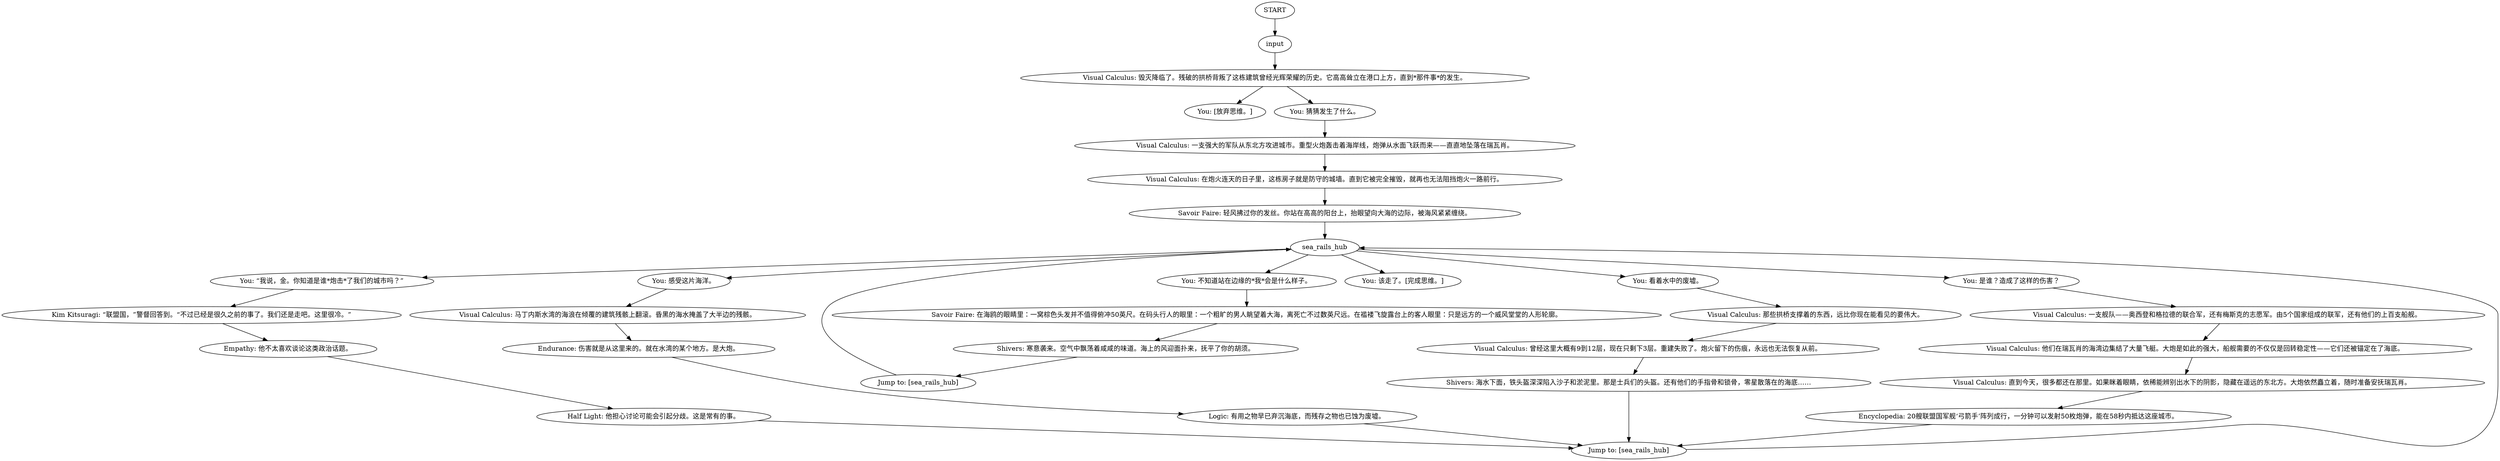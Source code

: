 # PIER ORB / searails
# This is an afterthought dialogue with VisCalc.
# ==================================================
digraph G {
	  0 [label="START"];
	  1 [label="input"];
	  2 [label="Visual Calculus: 马丁内斯水湾的海浪在倾覆的建筑残骸上翻滚。昏黑的海水掩盖了大半边的残骸。"];
	  3 [label="Kim Kitsuragi: “联盟国，”警督回答到。“不过已经是很久之前的事了。我们还是走吧。这里很冷。”"];
	  4 [label="You: 不知道站在边缘的*我*会是什么样子。"];
	  5 [label="Visual Calculus: 那些拱桥支撑着的东西，远比你现在能看见的要伟大。"];
	  6 [label="Visual Calculus: 直到今天，很多都还在那里。如果眯着眼睛，依稀能辨别出水下的阴影，隐藏在遥远的东北方。大炮依然矗立着，随时准备安抚瑞瓦肖。"];
	  7 [label="Savoir Faire: 轻风拂过你的发丝。你站在高高的阳台上，抬眼望向大海的边际，被海风紧紧缠绕。"];
	  8 [label="Logic: 有用之物早已弃沉海底，而残存之物也已蚀为废墟。"];
	  9 [label="sea_rails_hub"];
	  10 [label="Endurance: 伤害就是从这里来的。就在水湾的某个地方。是大炮。"];
	  11 [label="You: [放弃思维。]"];
	  12 [label="Visual Calculus: 在炮火连天的日子里，这栋房子就是防守的城墙。直到它被完全摧毁，就再也无法阻挡炮火一路前行。"];
	  13 [label="You: “我说，金。你知道是谁*炮击*了我们的城市吗？”"];
	  14 [label="Visual Calculus: 他们在瑞瓦肖的海湾边集结了大量飞艇。大炮是如此的强大，船舰需要的不仅仅是回转稳定性——它们还被锚定在了海底。"];
	  15 [label="Half Light: 他担心讨论可能会引起分歧。这是常有的事。"];
	  16 [label="Visual Calculus: 一支舰队——奥西登和格拉德的联合军，还有梅斯克的志愿军。由5个国家组成的联军，还有他们的上百支船舰。"];
	  17 [label="Empathy: 他不太喜欢谈论这类政治话题。"];
	  18 [label="You: 感受这片海洋。"];
	  19 [label="Visual Calculus: 曾经这里大概有9到12层，现在只剩下3层。重建失败了。炮火留下的伤痕，永远也无法恢复从前。"];
	  20 [label="Jump to: [sea_rails_hub]"];
	  21 [label="You: 看着水中的废墟。"];
	  22 [label="Shivers: 寒意袭来。空气中飘荡着咸咸的味道。海上的风迎面扑来，抚平了你的胡须。"];
	  23 [label="Visual Calculus: 一支强大的军队从东北方攻进城市。重型火炮轰击着海岸线，炮弹从水面飞跃而来——直直地坠落在瑞瓦肖。"];
	  24 [label="Jump to: [sea_rails_hub]"];
	  25 [label="Shivers: 海水下面，铁头盔深深陷入沙子和淤泥里。那是士兵们的头盔。还有他们的手指骨和锁骨，零星散落在的海底……"];
	  27 [label="You: 该走了。[完成思维。]"];
	  28 [label="Savoir Faire: 在海鸥的眼睛里：一窝棕色头发并不值得俯冲50英尺。在码头行人的眼里：一个粗旷的男人眺望着大海，离死亡不过数英尺远。在褴褛飞旋露台上的客人眼里：只是远方的一个威风堂堂的人形轮廓。"];
	  29 [label="You: 猜猜发生了什么。"];
	  30 [label="You: 是谁？造成了这样的伤害？"];
	  31 [label="Encyclopedia: 20艘联盟国军舰‘弓箭手’阵列成行，一分钟可以发射50枚炮弹，能在58秒内抵达这座城市。"];
	  32 [label="Visual Calculus: 毁灭降临了。残破的拱桥背叛了这栋建筑曾经光辉荣耀的历史。它高高耸立在港口上方，直到*那件事*的发生。"];
	  0 -> 1
	  1 -> 32
	  2 -> 10
	  3 -> 17
	  4 -> 28
	  5 -> 19
	  6 -> 31
	  7 -> 9
	  8 -> 24
	  9 -> 4
	  9 -> 13
	  9 -> 18
	  9 -> 21
	  9 -> 27
	  9 -> 30
	  10 -> 8
	  12 -> 7
	  13 -> 3
	  14 -> 6
	  15 -> 24
	  16 -> 14
	  17 -> 15
	  18 -> 2
	  19 -> 25
	  20 -> 9
	  21 -> 5
	  22 -> 20
	  23 -> 12
	  24 -> 9
	  25 -> 24
	  28 -> 22
	  29 -> 23
	  30 -> 16
	  31 -> 24
	  32 -> 11
	  32 -> 29
}

